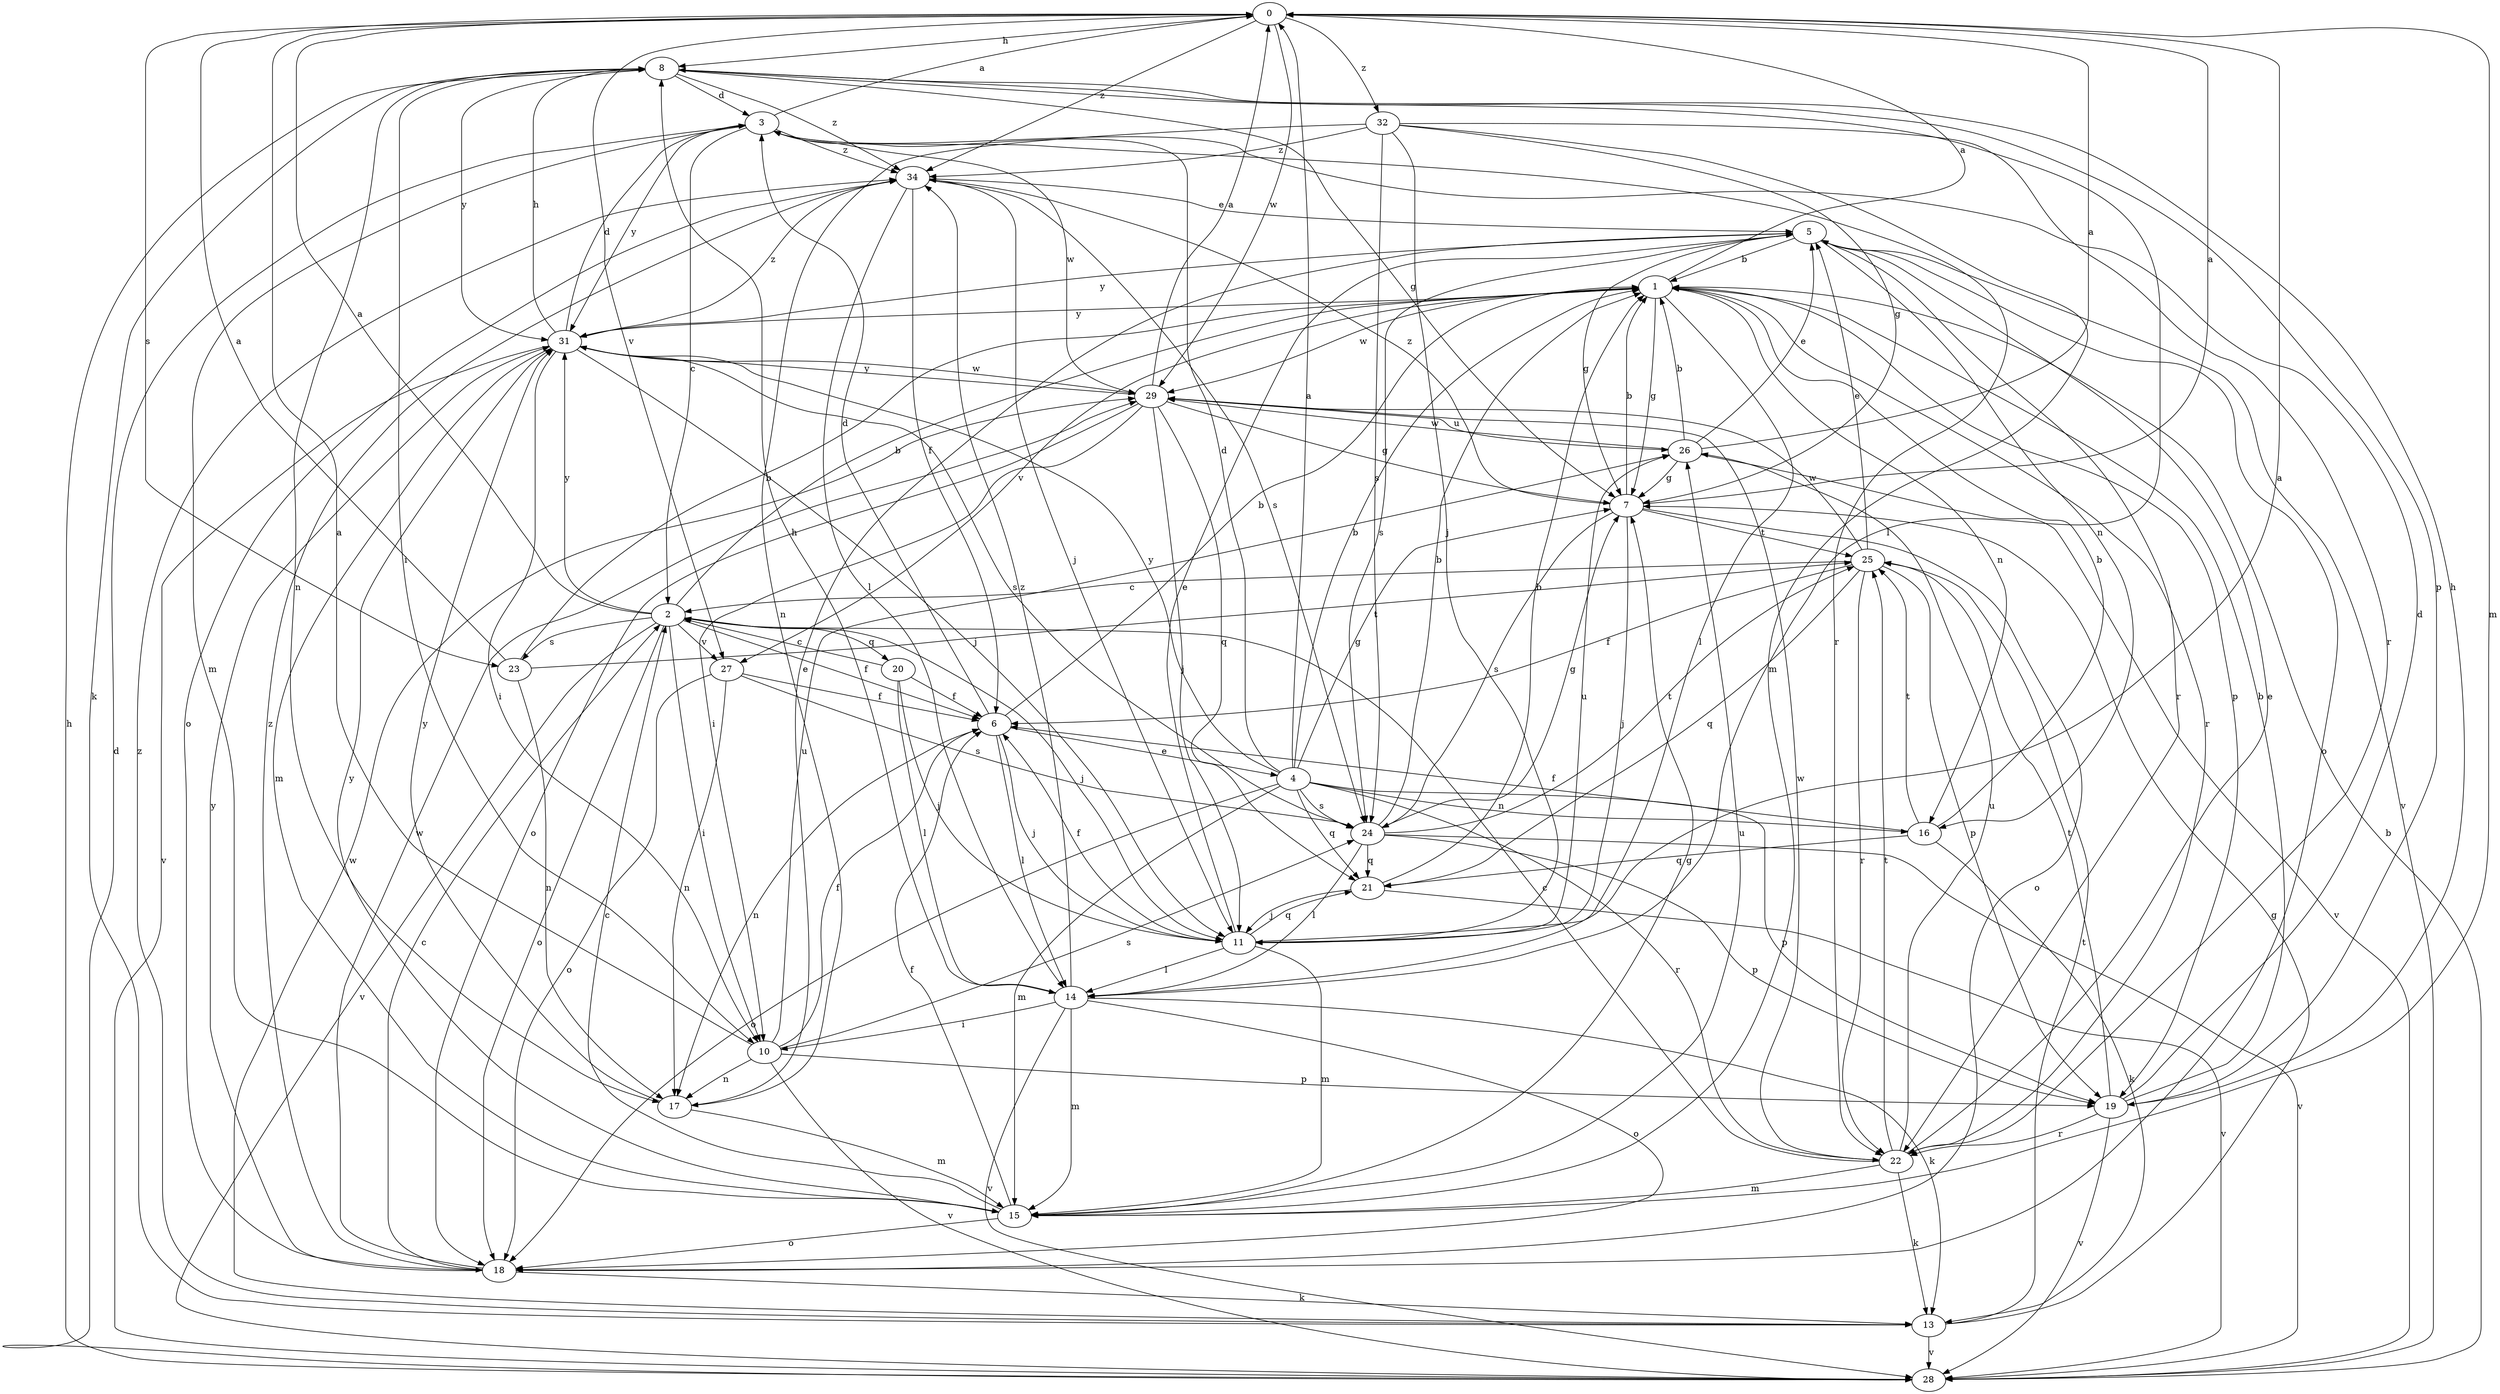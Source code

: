 strict digraph  {
0;
1;
2;
3;
4;
5;
6;
7;
8;
10;
11;
13;
14;
15;
16;
17;
18;
19;
20;
21;
22;
23;
24;
25;
26;
27;
28;
29;
31;
32;
34;
0 -> 8  [label=h];
0 -> 15  [label=m];
0 -> 23  [label=s];
0 -> 27  [label=v];
0 -> 29  [label=w];
0 -> 32  [label=z];
0 -> 34  [label=z];
1 -> 0  [label=a];
1 -> 7  [label=g];
1 -> 14  [label=l];
1 -> 16  [label=n];
1 -> 19  [label=p];
1 -> 22  [label=r];
1 -> 27  [label=v];
1 -> 29  [label=w];
1 -> 31  [label=y];
2 -> 0  [label=a];
2 -> 1  [label=b];
2 -> 6  [label=f];
2 -> 10  [label=i];
2 -> 11  [label=j];
2 -> 18  [label=o];
2 -> 20  [label=q];
2 -> 23  [label=s];
2 -> 27  [label=v];
2 -> 28  [label=v];
2 -> 31  [label=y];
3 -> 0  [label=a];
3 -> 2  [label=c];
3 -> 15  [label=m];
3 -> 22  [label=r];
3 -> 29  [label=w];
3 -> 31  [label=y];
3 -> 34  [label=z];
4 -> 0  [label=a];
4 -> 1  [label=b];
4 -> 3  [label=d];
4 -> 7  [label=g];
4 -> 15  [label=m];
4 -> 16  [label=n];
4 -> 18  [label=o];
4 -> 19  [label=p];
4 -> 21  [label=q];
4 -> 22  [label=r];
4 -> 24  [label=s];
4 -> 31  [label=y];
5 -> 1  [label=b];
5 -> 7  [label=g];
5 -> 16  [label=n];
5 -> 18  [label=o];
5 -> 22  [label=r];
5 -> 24  [label=s];
5 -> 28  [label=v];
5 -> 31  [label=y];
6 -> 1  [label=b];
6 -> 3  [label=d];
6 -> 4  [label=e];
6 -> 11  [label=j];
6 -> 14  [label=l];
6 -> 17  [label=n];
7 -> 0  [label=a];
7 -> 1  [label=b];
7 -> 11  [label=j];
7 -> 18  [label=o];
7 -> 24  [label=s];
7 -> 25  [label=t];
7 -> 34  [label=z];
8 -> 3  [label=d];
8 -> 7  [label=g];
8 -> 10  [label=i];
8 -> 13  [label=k];
8 -> 14  [label=l];
8 -> 17  [label=n];
8 -> 19  [label=p];
8 -> 31  [label=y];
8 -> 34  [label=z];
10 -> 0  [label=a];
10 -> 6  [label=f];
10 -> 17  [label=n];
10 -> 19  [label=p];
10 -> 24  [label=s];
10 -> 26  [label=u];
10 -> 28  [label=v];
11 -> 0  [label=a];
11 -> 5  [label=e];
11 -> 6  [label=f];
11 -> 14  [label=l];
11 -> 15  [label=m];
11 -> 21  [label=q];
11 -> 26  [label=u];
13 -> 7  [label=g];
13 -> 25  [label=t];
13 -> 28  [label=v];
13 -> 29  [label=w];
13 -> 34  [label=z];
14 -> 8  [label=h];
14 -> 10  [label=i];
14 -> 13  [label=k];
14 -> 15  [label=m];
14 -> 18  [label=o];
14 -> 28  [label=v];
14 -> 34  [label=z];
15 -> 2  [label=c];
15 -> 6  [label=f];
15 -> 7  [label=g];
15 -> 18  [label=o];
15 -> 26  [label=u];
15 -> 31  [label=y];
16 -> 1  [label=b];
16 -> 6  [label=f];
16 -> 13  [label=k];
16 -> 21  [label=q];
16 -> 25  [label=t];
17 -> 5  [label=e];
17 -> 15  [label=m];
17 -> 31  [label=y];
18 -> 2  [label=c];
18 -> 13  [label=k];
18 -> 29  [label=w];
18 -> 31  [label=y];
18 -> 34  [label=z];
19 -> 1  [label=b];
19 -> 3  [label=d];
19 -> 8  [label=h];
19 -> 22  [label=r];
19 -> 25  [label=t];
19 -> 28  [label=v];
20 -> 2  [label=c];
20 -> 6  [label=f];
20 -> 11  [label=j];
20 -> 14  [label=l];
21 -> 1  [label=b];
21 -> 11  [label=j];
21 -> 28  [label=v];
22 -> 2  [label=c];
22 -> 5  [label=e];
22 -> 13  [label=k];
22 -> 15  [label=m];
22 -> 25  [label=t];
22 -> 26  [label=u];
22 -> 29  [label=w];
23 -> 0  [label=a];
23 -> 1  [label=b];
23 -> 17  [label=n];
23 -> 25  [label=t];
24 -> 1  [label=b];
24 -> 7  [label=g];
24 -> 14  [label=l];
24 -> 19  [label=p];
24 -> 21  [label=q];
24 -> 25  [label=t];
24 -> 28  [label=v];
25 -> 2  [label=c];
25 -> 5  [label=e];
25 -> 6  [label=f];
25 -> 19  [label=p];
25 -> 21  [label=q];
25 -> 22  [label=r];
25 -> 29  [label=w];
26 -> 0  [label=a];
26 -> 1  [label=b];
26 -> 5  [label=e];
26 -> 7  [label=g];
26 -> 28  [label=v];
26 -> 29  [label=w];
27 -> 6  [label=f];
27 -> 17  [label=n];
27 -> 18  [label=o];
27 -> 24  [label=s];
28 -> 1  [label=b];
28 -> 3  [label=d];
28 -> 8  [label=h];
29 -> 0  [label=a];
29 -> 7  [label=g];
29 -> 10  [label=i];
29 -> 11  [label=j];
29 -> 18  [label=o];
29 -> 21  [label=q];
29 -> 26  [label=u];
29 -> 31  [label=y];
31 -> 3  [label=d];
31 -> 8  [label=h];
31 -> 10  [label=i];
31 -> 11  [label=j];
31 -> 15  [label=m];
31 -> 24  [label=s];
31 -> 28  [label=v];
31 -> 29  [label=w];
31 -> 34  [label=z];
32 -> 7  [label=g];
32 -> 11  [label=j];
32 -> 15  [label=m];
32 -> 17  [label=n];
32 -> 22  [label=r];
32 -> 24  [label=s];
32 -> 34  [label=z];
34 -> 5  [label=e];
34 -> 6  [label=f];
34 -> 11  [label=j];
34 -> 14  [label=l];
34 -> 18  [label=o];
34 -> 24  [label=s];
}
